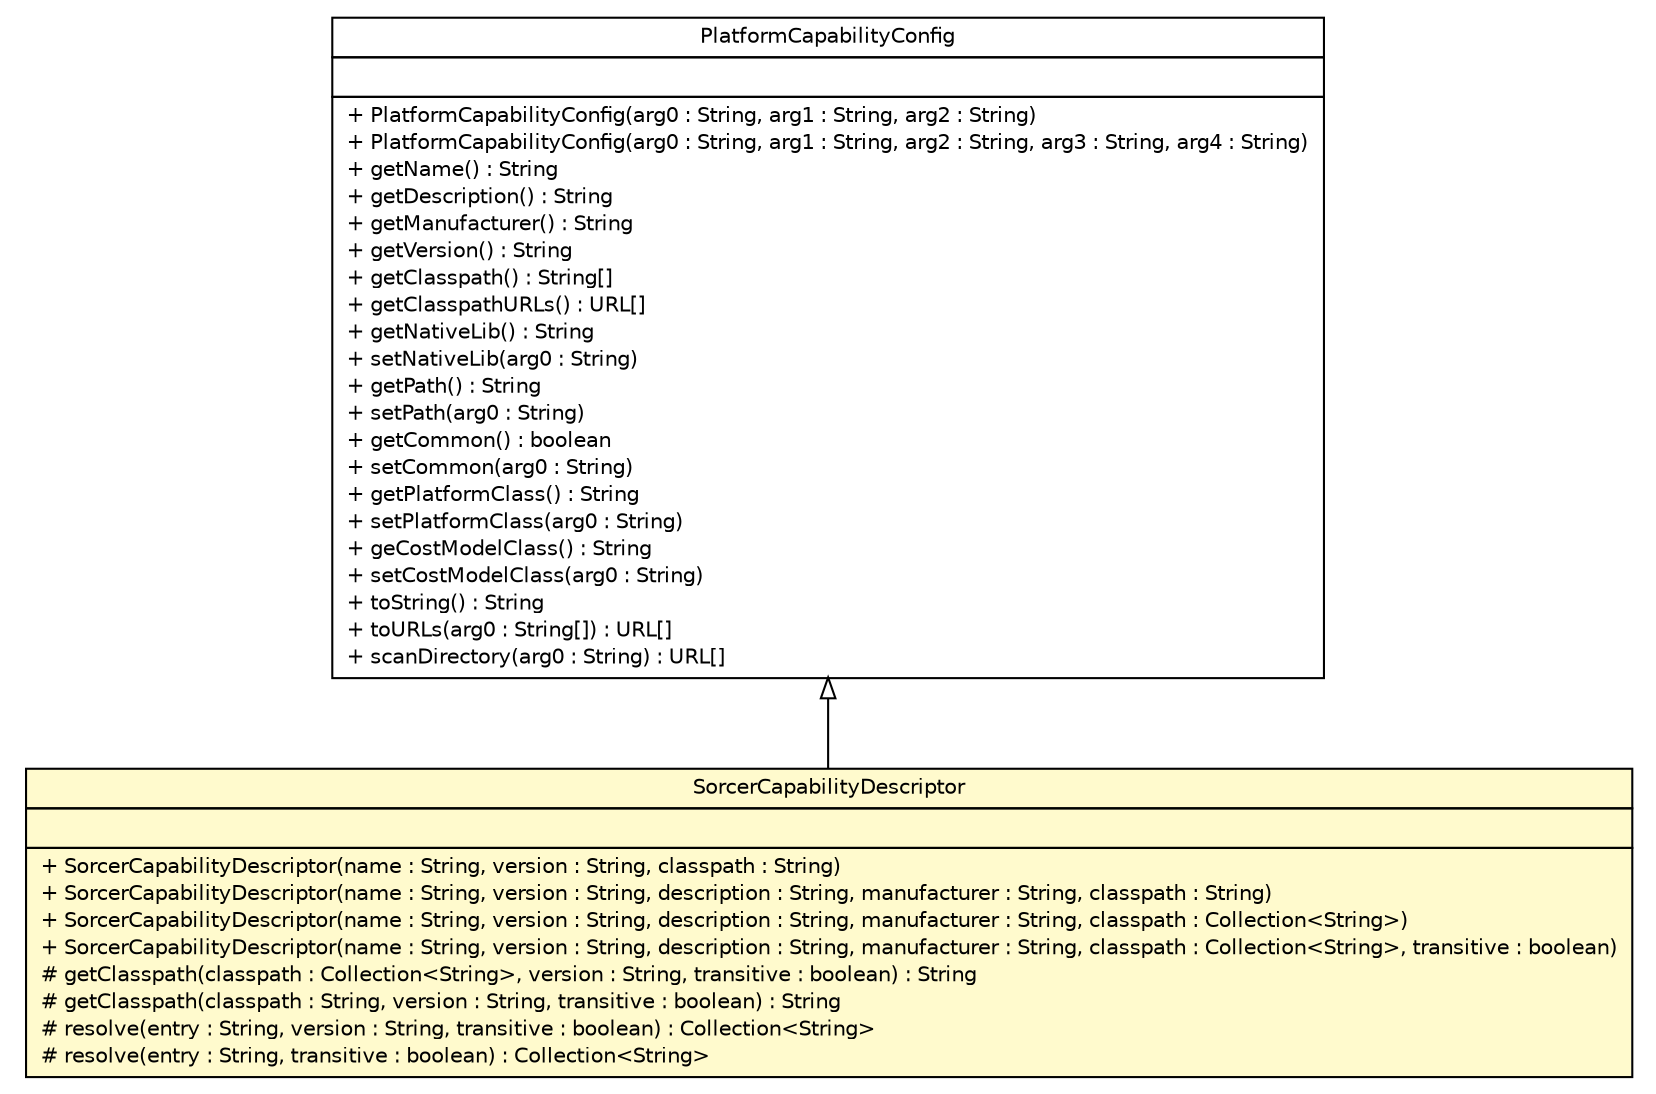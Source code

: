 #!/usr/local/bin/dot
#
# Class diagram 
# Generated by UMLGraph version R5_6 (http://www.umlgraph.org/)
#

digraph G {
	edge [fontname="Helvetica",fontsize=10,labelfontname="Helvetica",labelfontsize=10];
	node [fontname="Helvetica",fontsize=10,shape=plaintext];
	nodesep=0.25;
	ranksep=0.5;
	// sorcer.rio.util.SorcerCapabilityDescriptor
	c320460 [label=<<table title="sorcer.rio.util.SorcerCapabilityDescriptor" border="0" cellborder="1" cellspacing="0" cellpadding="2" port="p" bgcolor="lemonChiffon" href="./SorcerCapabilityDescriptor.html">
		<tr><td><table border="0" cellspacing="0" cellpadding="1">
<tr><td align="center" balign="center"> SorcerCapabilityDescriptor </td></tr>
		</table></td></tr>
		<tr><td><table border="0" cellspacing="0" cellpadding="1">
<tr><td align="left" balign="left">  </td></tr>
		</table></td></tr>
		<tr><td><table border="0" cellspacing="0" cellpadding="1">
<tr><td align="left" balign="left"> + SorcerCapabilityDescriptor(name : String, version : String, classpath : String) </td></tr>
<tr><td align="left" balign="left"> + SorcerCapabilityDescriptor(name : String, version : String, description : String, manufacturer : String, classpath : String) </td></tr>
<tr><td align="left" balign="left"> + SorcerCapabilityDescriptor(name : String, version : String, description : String, manufacturer : String, classpath : Collection&lt;String&gt;) </td></tr>
<tr><td align="left" balign="left"> + SorcerCapabilityDescriptor(name : String, version : String, description : String, manufacturer : String, classpath : Collection&lt;String&gt;, transitive : boolean) </td></tr>
<tr><td align="left" balign="left"> # getClasspath(classpath : Collection&lt;String&gt;, version : String, transitive : boolean) : String </td></tr>
<tr><td align="left" balign="left"> # getClasspath(classpath : String, version : String, transitive : boolean) : String </td></tr>
<tr><td align="left" balign="left"> # resolve(entry : String, version : String, transitive : boolean) : Collection&lt;String&gt; </td></tr>
<tr><td align="left" balign="left"> # resolve(entry : String, transitive : boolean) : Collection&lt;String&gt; </td></tr>
		</table></td></tr>
		</table>>, URL="./SorcerCapabilityDescriptor.html", fontname="Helvetica", fontcolor="black", fontsize=10.0];
	//sorcer.rio.util.SorcerCapabilityDescriptor extends org.rioproject.config.PlatformCapabilityConfig
	c320540:p -> c320460:p [dir=back,arrowtail=empty];
	// org.rioproject.config.PlatformCapabilityConfig
	c320540 [label=<<table title="org.rioproject.config.PlatformCapabilityConfig" border="0" cellborder="1" cellspacing="0" cellpadding="2" port="p" href="http://www.rio-project.org/apidocs/org/rioproject/config/PlatformCapabilityConfig.html">
		<tr><td><table border="0" cellspacing="0" cellpadding="1">
<tr><td align="center" balign="center"> PlatformCapabilityConfig </td></tr>
		</table></td></tr>
		<tr><td><table border="0" cellspacing="0" cellpadding="1">
<tr><td align="left" balign="left">  </td></tr>
		</table></td></tr>
		<tr><td><table border="0" cellspacing="0" cellpadding="1">
<tr><td align="left" balign="left"> + PlatformCapabilityConfig(arg0 : String, arg1 : String, arg2 : String) </td></tr>
<tr><td align="left" balign="left"> + PlatformCapabilityConfig(arg0 : String, arg1 : String, arg2 : String, arg3 : String, arg4 : String) </td></tr>
<tr><td align="left" balign="left"> + getName() : String </td></tr>
<tr><td align="left" balign="left"> + getDescription() : String </td></tr>
<tr><td align="left" balign="left"> + getManufacturer() : String </td></tr>
<tr><td align="left" balign="left"> + getVersion() : String </td></tr>
<tr><td align="left" balign="left"> + getClasspath() : String[] </td></tr>
<tr><td align="left" balign="left"> + getClasspathURLs() : URL[] </td></tr>
<tr><td align="left" balign="left"> + getNativeLib() : String </td></tr>
<tr><td align="left" balign="left"> + setNativeLib(arg0 : String) </td></tr>
<tr><td align="left" balign="left"> + getPath() : String </td></tr>
<tr><td align="left" balign="left"> + setPath(arg0 : String) </td></tr>
<tr><td align="left" balign="left"> + getCommon() : boolean </td></tr>
<tr><td align="left" balign="left"> + setCommon(arg0 : String) </td></tr>
<tr><td align="left" balign="left"> + getPlatformClass() : String </td></tr>
<tr><td align="left" balign="left"> + setPlatformClass(arg0 : String) </td></tr>
<tr><td align="left" balign="left"> + geCostModelClass() : String </td></tr>
<tr><td align="left" balign="left"> + setCostModelClass(arg0 : String) </td></tr>
<tr><td align="left" balign="left"> + toString() : String </td></tr>
<tr><td align="left" balign="left"> + toURLs(arg0 : String[]) : URL[] </td></tr>
<tr><td align="left" balign="left"> + scanDirectory(arg0 : String) : URL[] </td></tr>
		</table></td></tr>
		</table>>, URL="http://www.rio-project.org/apidocs/org/rioproject/config/PlatformCapabilityConfig.html", fontname="Helvetica", fontcolor="black", fontsize=10.0];
}

